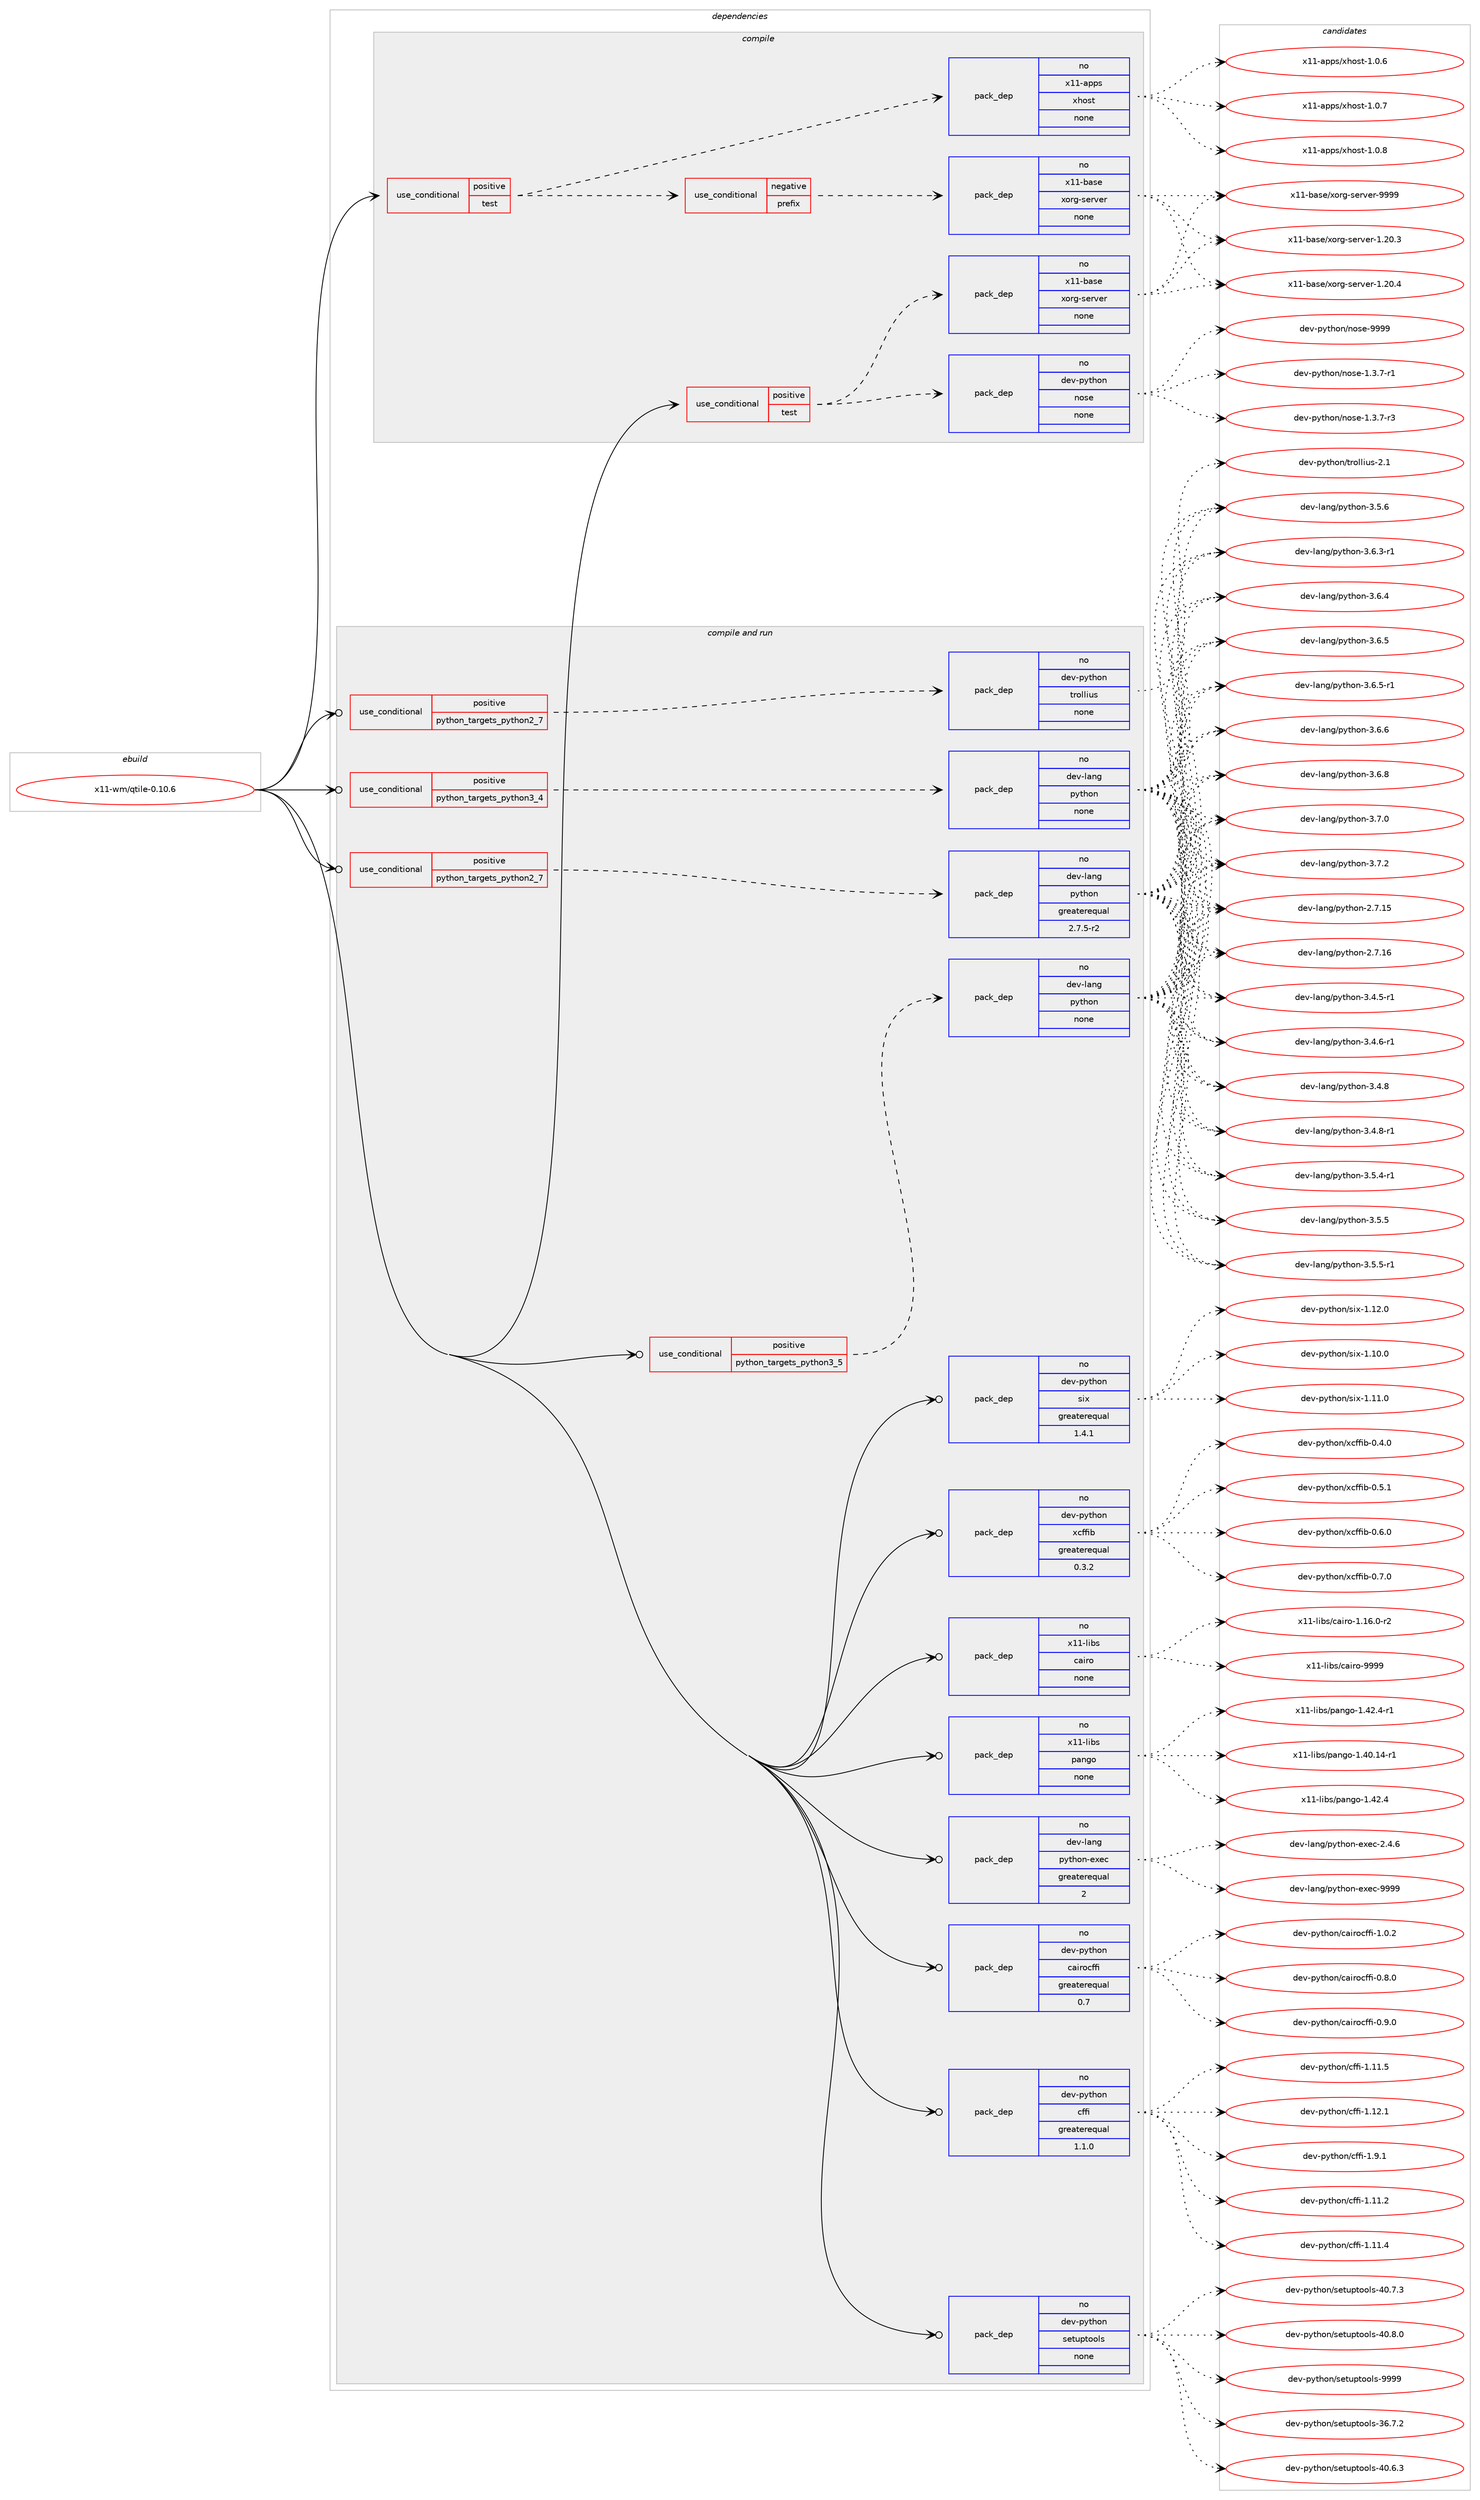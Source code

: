 digraph prolog {

# *************
# Graph options
# *************

newrank=true;
concentrate=true;
compound=true;
graph [rankdir=LR,fontname=Helvetica,fontsize=10,ranksep=1.5];#, ranksep=2.5, nodesep=0.2];
edge  [arrowhead=vee];
node  [fontname=Helvetica,fontsize=10];

# **********
# The ebuild
# **********

subgraph cluster_leftcol {
color=gray;
rank=same;
label=<<i>ebuild</i>>;
id [label="x11-wm/qtile-0.10.6", color=red, width=4, href="../x11-wm/qtile-0.10.6.svg"];
}

# ****************
# The dependencies
# ****************

subgraph cluster_midcol {
color=gray;
label=<<i>dependencies</i>>;
subgraph cluster_compile {
fillcolor="#eeeeee";
style=filled;
label=<<i>compile</i>>;
subgraph cond467514 {
dependency1771499 [label=<<TABLE BORDER="0" CELLBORDER="1" CELLSPACING="0" CELLPADDING="4"><TR><TD ROWSPAN="3" CELLPADDING="10">use_conditional</TD></TR><TR><TD>positive</TD></TR><TR><TD>test</TD></TR></TABLE>>, shape=none, color=red];
subgraph cond467515 {
dependency1771500 [label=<<TABLE BORDER="0" CELLBORDER="1" CELLSPACING="0" CELLPADDING="4"><TR><TD ROWSPAN="3" CELLPADDING="10">use_conditional</TD></TR><TR><TD>negative</TD></TR><TR><TD>prefix</TD></TR></TABLE>>, shape=none, color=red];
subgraph pack1274081 {
dependency1771501 [label=<<TABLE BORDER="0" CELLBORDER="1" CELLSPACING="0" CELLPADDING="4" WIDTH="220"><TR><TD ROWSPAN="6" CELLPADDING="30">pack_dep</TD></TR><TR><TD WIDTH="110">no</TD></TR><TR><TD>x11-base</TD></TR><TR><TD>xorg-server</TD></TR><TR><TD>none</TD></TR><TR><TD></TD></TR></TABLE>>, shape=none, color=blue];
}
dependency1771500:e -> dependency1771501:w [weight=20,style="dashed",arrowhead="vee"];
}
dependency1771499:e -> dependency1771500:w [weight=20,style="dashed",arrowhead="vee"];
subgraph pack1274082 {
dependency1771502 [label=<<TABLE BORDER="0" CELLBORDER="1" CELLSPACING="0" CELLPADDING="4" WIDTH="220"><TR><TD ROWSPAN="6" CELLPADDING="30">pack_dep</TD></TR><TR><TD WIDTH="110">no</TD></TR><TR><TD>x11-apps</TD></TR><TR><TD>xhost</TD></TR><TR><TD>none</TD></TR><TR><TD></TD></TR></TABLE>>, shape=none, color=blue];
}
dependency1771499:e -> dependency1771502:w [weight=20,style="dashed",arrowhead="vee"];
}
id:e -> dependency1771499:w [weight=20,style="solid",arrowhead="vee"];
subgraph cond467516 {
dependency1771503 [label=<<TABLE BORDER="0" CELLBORDER="1" CELLSPACING="0" CELLPADDING="4"><TR><TD ROWSPAN="3" CELLPADDING="10">use_conditional</TD></TR><TR><TD>positive</TD></TR><TR><TD>test</TD></TR></TABLE>>, shape=none, color=red];
subgraph pack1274083 {
dependency1771504 [label=<<TABLE BORDER="0" CELLBORDER="1" CELLSPACING="0" CELLPADDING="4" WIDTH="220"><TR><TD ROWSPAN="6" CELLPADDING="30">pack_dep</TD></TR><TR><TD WIDTH="110">no</TD></TR><TR><TD>dev-python</TD></TR><TR><TD>nose</TD></TR><TR><TD>none</TD></TR><TR><TD></TD></TR></TABLE>>, shape=none, color=blue];
}
dependency1771503:e -> dependency1771504:w [weight=20,style="dashed",arrowhead="vee"];
subgraph pack1274084 {
dependency1771505 [label=<<TABLE BORDER="0" CELLBORDER="1" CELLSPACING="0" CELLPADDING="4" WIDTH="220"><TR><TD ROWSPAN="6" CELLPADDING="30">pack_dep</TD></TR><TR><TD WIDTH="110">no</TD></TR><TR><TD>x11-base</TD></TR><TR><TD>xorg-server</TD></TR><TR><TD>none</TD></TR><TR><TD></TD></TR></TABLE>>, shape=none, color=blue];
}
dependency1771503:e -> dependency1771505:w [weight=20,style="dashed",arrowhead="vee"];
}
id:e -> dependency1771503:w [weight=20,style="solid",arrowhead="vee"];
}
subgraph cluster_compileandrun {
fillcolor="#eeeeee";
style=filled;
label=<<i>compile and run</i>>;
subgraph cond467517 {
dependency1771506 [label=<<TABLE BORDER="0" CELLBORDER="1" CELLSPACING="0" CELLPADDING="4"><TR><TD ROWSPAN="3" CELLPADDING="10">use_conditional</TD></TR><TR><TD>positive</TD></TR><TR><TD>python_targets_python2_7</TD></TR></TABLE>>, shape=none, color=red];
subgraph pack1274085 {
dependency1771507 [label=<<TABLE BORDER="0" CELLBORDER="1" CELLSPACING="0" CELLPADDING="4" WIDTH="220"><TR><TD ROWSPAN="6" CELLPADDING="30">pack_dep</TD></TR><TR><TD WIDTH="110">no</TD></TR><TR><TD>dev-lang</TD></TR><TR><TD>python</TD></TR><TR><TD>greaterequal</TD></TR><TR><TD>2.7.5-r2</TD></TR></TABLE>>, shape=none, color=blue];
}
dependency1771506:e -> dependency1771507:w [weight=20,style="dashed",arrowhead="vee"];
}
id:e -> dependency1771506:w [weight=20,style="solid",arrowhead="odotvee"];
subgraph cond467518 {
dependency1771508 [label=<<TABLE BORDER="0" CELLBORDER="1" CELLSPACING="0" CELLPADDING="4"><TR><TD ROWSPAN="3" CELLPADDING="10">use_conditional</TD></TR><TR><TD>positive</TD></TR><TR><TD>python_targets_python2_7</TD></TR></TABLE>>, shape=none, color=red];
subgraph pack1274086 {
dependency1771509 [label=<<TABLE BORDER="0" CELLBORDER="1" CELLSPACING="0" CELLPADDING="4" WIDTH="220"><TR><TD ROWSPAN="6" CELLPADDING="30">pack_dep</TD></TR><TR><TD WIDTH="110">no</TD></TR><TR><TD>dev-python</TD></TR><TR><TD>trollius</TD></TR><TR><TD>none</TD></TR><TR><TD></TD></TR></TABLE>>, shape=none, color=blue];
}
dependency1771508:e -> dependency1771509:w [weight=20,style="dashed",arrowhead="vee"];
}
id:e -> dependency1771508:w [weight=20,style="solid",arrowhead="odotvee"];
subgraph cond467519 {
dependency1771510 [label=<<TABLE BORDER="0" CELLBORDER="1" CELLSPACING="0" CELLPADDING="4"><TR><TD ROWSPAN="3" CELLPADDING="10">use_conditional</TD></TR><TR><TD>positive</TD></TR><TR><TD>python_targets_python3_4</TD></TR></TABLE>>, shape=none, color=red];
subgraph pack1274087 {
dependency1771511 [label=<<TABLE BORDER="0" CELLBORDER="1" CELLSPACING="0" CELLPADDING="4" WIDTH="220"><TR><TD ROWSPAN="6" CELLPADDING="30">pack_dep</TD></TR><TR><TD WIDTH="110">no</TD></TR><TR><TD>dev-lang</TD></TR><TR><TD>python</TD></TR><TR><TD>none</TD></TR><TR><TD></TD></TR></TABLE>>, shape=none, color=blue];
}
dependency1771510:e -> dependency1771511:w [weight=20,style="dashed",arrowhead="vee"];
}
id:e -> dependency1771510:w [weight=20,style="solid",arrowhead="odotvee"];
subgraph cond467520 {
dependency1771512 [label=<<TABLE BORDER="0" CELLBORDER="1" CELLSPACING="0" CELLPADDING="4"><TR><TD ROWSPAN="3" CELLPADDING="10">use_conditional</TD></TR><TR><TD>positive</TD></TR><TR><TD>python_targets_python3_5</TD></TR></TABLE>>, shape=none, color=red];
subgraph pack1274088 {
dependency1771513 [label=<<TABLE BORDER="0" CELLBORDER="1" CELLSPACING="0" CELLPADDING="4" WIDTH="220"><TR><TD ROWSPAN="6" CELLPADDING="30">pack_dep</TD></TR><TR><TD WIDTH="110">no</TD></TR><TR><TD>dev-lang</TD></TR><TR><TD>python</TD></TR><TR><TD>none</TD></TR><TR><TD></TD></TR></TABLE>>, shape=none, color=blue];
}
dependency1771512:e -> dependency1771513:w [weight=20,style="dashed",arrowhead="vee"];
}
id:e -> dependency1771512:w [weight=20,style="solid",arrowhead="odotvee"];
subgraph pack1274089 {
dependency1771514 [label=<<TABLE BORDER="0" CELLBORDER="1" CELLSPACING="0" CELLPADDING="4" WIDTH="220"><TR><TD ROWSPAN="6" CELLPADDING="30">pack_dep</TD></TR><TR><TD WIDTH="110">no</TD></TR><TR><TD>dev-lang</TD></TR><TR><TD>python-exec</TD></TR><TR><TD>greaterequal</TD></TR><TR><TD>2</TD></TR></TABLE>>, shape=none, color=blue];
}
id:e -> dependency1771514:w [weight=20,style="solid",arrowhead="odotvee"];
subgraph pack1274090 {
dependency1771515 [label=<<TABLE BORDER="0" CELLBORDER="1" CELLSPACING="0" CELLPADDING="4" WIDTH="220"><TR><TD ROWSPAN="6" CELLPADDING="30">pack_dep</TD></TR><TR><TD WIDTH="110">no</TD></TR><TR><TD>dev-python</TD></TR><TR><TD>cairocffi</TD></TR><TR><TD>greaterequal</TD></TR><TR><TD>0.7</TD></TR></TABLE>>, shape=none, color=blue];
}
id:e -> dependency1771515:w [weight=20,style="solid",arrowhead="odotvee"];
subgraph pack1274091 {
dependency1771516 [label=<<TABLE BORDER="0" CELLBORDER="1" CELLSPACING="0" CELLPADDING="4" WIDTH="220"><TR><TD ROWSPAN="6" CELLPADDING="30">pack_dep</TD></TR><TR><TD WIDTH="110">no</TD></TR><TR><TD>dev-python</TD></TR><TR><TD>cffi</TD></TR><TR><TD>greaterequal</TD></TR><TR><TD>1.1.0</TD></TR></TABLE>>, shape=none, color=blue];
}
id:e -> dependency1771516:w [weight=20,style="solid",arrowhead="odotvee"];
subgraph pack1274092 {
dependency1771517 [label=<<TABLE BORDER="0" CELLBORDER="1" CELLSPACING="0" CELLPADDING="4" WIDTH="220"><TR><TD ROWSPAN="6" CELLPADDING="30">pack_dep</TD></TR><TR><TD WIDTH="110">no</TD></TR><TR><TD>dev-python</TD></TR><TR><TD>setuptools</TD></TR><TR><TD>none</TD></TR><TR><TD></TD></TR></TABLE>>, shape=none, color=blue];
}
id:e -> dependency1771517:w [weight=20,style="solid",arrowhead="odotvee"];
subgraph pack1274093 {
dependency1771518 [label=<<TABLE BORDER="0" CELLBORDER="1" CELLSPACING="0" CELLPADDING="4" WIDTH="220"><TR><TD ROWSPAN="6" CELLPADDING="30">pack_dep</TD></TR><TR><TD WIDTH="110">no</TD></TR><TR><TD>dev-python</TD></TR><TR><TD>six</TD></TR><TR><TD>greaterequal</TD></TR><TR><TD>1.4.1</TD></TR></TABLE>>, shape=none, color=blue];
}
id:e -> dependency1771518:w [weight=20,style="solid",arrowhead="odotvee"];
subgraph pack1274094 {
dependency1771519 [label=<<TABLE BORDER="0" CELLBORDER="1" CELLSPACING="0" CELLPADDING="4" WIDTH="220"><TR><TD ROWSPAN="6" CELLPADDING="30">pack_dep</TD></TR><TR><TD WIDTH="110">no</TD></TR><TR><TD>dev-python</TD></TR><TR><TD>xcffib</TD></TR><TR><TD>greaterequal</TD></TR><TR><TD>0.3.2</TD></TR></TABLE>>, shape=none, color=blue];
}
id:e -> dependency1771519:w [weight=20,style="solid",arrowhead="odotvee"];
subgraph pack1274095 {
dependency1771520 [label=<<TABLE BORDER="0" CELLBORDER="1" CELLSPACING="0" CELLPADDING="4" WIDTH="220"><TR><TD ROWSPAN="6" CELLPADDING="30">pack_dep</TD></TR><TR><TD WIDTH="110">no</TD></TR><TR><TD>x11-libs</TD></TR><TR><TD>cairo</TD></TR><TR><TD>none</TD></TR><TR><TD></TD></TR></TABLE>>, shape=none, color=blue];
}
id:e -> dependency1771520:w [weight=20,style="solid",arrowhead="odotvee"];
subgraph pack1274096 {
dependency1771521 [label=<<TABLE BORDER="0" CELLBORDER="1" CELLSPACING="0" CELLPADDING="4" WIDTH="220"><TR><TD ROWSPAN="6" CELLPADDING="30">pack_dep</TD></TR><TR><TD WIDTH="110">no</TD></TR><TR><TD>x11-libs</TD></TR><TR><TD>pango</TD></TR><TR><TD>none</TD></TR><TR><TD></TD></TR></TABLE>>, shape=none, color=blue];
}
id:e -> dependency1771521:w [weight=20,style="solid",arrowhead="odotvee"];
}
subgraph cluster_run {
fillcolor="#eeeeee";
style=filled;
label=<<i>run</i>>;
}
}

# **************
# The candidates
# **************

subgraph cluster_choices {
rank=same;
color=gray;
label=<<i>candidates</i>>;

subgraph choice1274081 {
color=black;
nodesep=1;
choice1204949459897115101471201111141034511510111411810111445494650484651 [label="x11-base/xorg-server-1.20.3", color=red, width=4,href="../x11-base/xorg-server-1.20.3.svg"];
choice1204949459897115101471201111141034511510111411810111445494650484652 [label="x11-base/xorg-server-1.20.4", color=red, width=4,href="../x11-base/xorg-server-1.20.4.svg"];
choice120494945989711510147120111114103451151011141181011144557575757 [label="x11-base/xorg-server-9999", color=red, width=4,href="../x11-base/xorg-server-9999.svg"];
dependency1771501:e -> choice1204949459897115101471201111141034511510111411810111445494650484651:w [style=dotted,weight="100"];
dependency1771501:e -> choice1204949459897115101471201111141034511510111411810111445494650484652:w [style=dotted,weight="100"];
dependency1771501:e -> choice120494945989711510147120111114103451151011141181011144557575757:w [style=dotted,weight="100"];
}
subgraph choice1274082 {
color=black;
nodesep=1;
choice1204949459711211211547120104111115116454946484654 [label="x11-apps/xhost-1.0.6", color=red, width=4,href="../x11-apps/xhost-1.0.6.svg"];
choice1204949459711211211547120104111115116454946484655 [label="x11-apps/xhost-1.0.7", color=red, width=4,href="../x11-apps/xhost-1.0.7.svg"];
choice1204949459711211211547120104111115116454946484656 [label="x11-apps/xhost-1.0.8", color=red, width=4,href="../x11-apps/xhost-1.0.8.svg"];
dependency1771502:e -> choice1204949459711211211547120104111115116454946484654:w [style=dotted,weight="100"];
dependency1771502:e -> choice1204949459711211211547120104111115116454946484655:w [style=dotted,weight="100"];
dependency1771502:e -> choice1204949459711211211547120104111115116454946484656:w [style=dotted,weight="100"];
}
subgraph choice1274083 {
color=black;
nodesep=1;
choice10010111845112121116104111110471101111151014549465146554511449 [label="dev-python/nose-1.3.7-r1", color=red, width=4,href="../dev-python/nose-1.3.7-r1.svg"];
choice10010111845112121116104111110471101111151014549465146554511451 [label="dev-python/nose-1.3.7-r3", color=red, width=4,href="../dev-python/nose-1.3.7-r3.svg"];
choice10010111845112121116104111110471101111151014557575757 [label="dev-python/nose-9999", color=red, width=4,href="../dev-python/nose-9999.svg"];
dependency1771504:e -> choice10010111845112121116104111110471101111151014549465146554511449:w [style=dotted,weight="100"];
dependency1771504:e -> choice10010111845112121116104111110471101111151014549465146554511451:w [style=dotted,weight="100"];
dependency1771504:e -> choice10010111845112121116104111110471101111151014557575757:w [style=dotted,weight="100"];
}
subgraph choice1274084 {
color=black;
nodesep=1;
choice1204949459897115101471201111141034511510111411810111445494650484651 [label="x11-base/xorg-server-1.20.3", color=red, width=4,href="../x11-base/xorg-server-1.20.3.svg"];
choice1204949459897115101471201111141034511510111411810111445494650484652 [label="x11-base/xorg-server-1.20.4", color=red, width=4,href="../x11-base/xorg-server-1.20.4.svg"];
choice120494945989711510147120111114103451151011141181011144557575757 [label="x11-base/xorg-server-9999", color=red, width=4,href="../x11-base/xorg-server-9999.svg"];
dependency1771505:e -> choice1204949459897115101471201111141034511510111411810111445494650484651:w [style=dotted,weight="100"];
dependency1771505:e -> choice1204949459897115101471201111141034511510111411810111445494650484652:w [style=dotted,weight="100"];
dependency1771505:e -> choice120494945989711510147120111114103451151011141181011144557575757:w [style=dotted,weight="100"];
}
subgraph choice1274085 {
color=black;
nodesep=1;
choice10010111845108971101034711212111610411111045504655464953 [label="dev-lang/python-2.7.15", color=red, width=4,href="../dev-lang/python-2.7.15.svg"];
choice10010111845108971101034711212111610411111045504655464954 [label="dev-lang/python-2.7.16", color=red, width=4,href="../dev-lang/python-2.7.16.svg"];
choice1001011184510897110103471121211161041111104551465246534511449 [label="dev-lang/python-3.4.5-r1", color=red, width=4,href="../dev-lang/python-3.4.5-r1.svg"];
choice1001011184510897110103471121211161041111104551465246544511449 [label="dev-lang/python-3.4.6-r1", color=red, width=4,href="../dev-lang/python-3.4.6-r1.svg"];
choice100101118451089711010347112121116104111110455146524656 [label="dev-lang/python-3.4.8", color=red, width=4,href="../dev-lang/python-3.4.8.svg"];
choice1001011184510897110103471121211161041111104551465246564511449 [label="dev-lang/python-3.4.8-r1", color=red, width=4,href="../dev-lang/python-3.4.8-r1.svg"];
choice1001011184510897110103471121211161041111104551465346524511449 [label="dev-lang/python-3.5.4-r1", color=red, width=4,href="../dev-lang/python-3.5.4-r1.svg"];
choice100101118451089711010347112121116104111110455146534653 [label="dev-lang/python-3.5.5", color=red, width=4,href="../dev-lang/python-3.5.5.svg"];
choice1001011184510897110103471121211161041111104551465346534511449 [label="dev-lang/python-3.5.5-r1", color=red, width=4,href="../dev-lang/python-3.5.5-r1.svg"];
choice100101118451089711010347112121116104111110455146534654 [label="dev-lang/python-3.5.6", color=red, width=4,href="../dev-lang/python-3.5.6.svg"];
choice1001011184510897110103471121211161041111104551465446514511449 [label="dev-lang/python-3.6.3-r1", color=red, width=4,href="../dev-lang/python-3.6.3-r1.svg"];
choice100101118451089711010347112121116104111110455146544652 [label="dev-lang/python-3.6.4", color=red, width=4,href="../dev-lang/python-3.6.4.svg"];
choice100101118451089711010347112121116104111110455146544653 [label="dev-lang/python-3.6.5", color=red, width=4,href="../dev-lang/python-3.6.5.svg"];
choice1001011184510897110103471121211161041111104551465446534511449 [label="dev-lang/python-3.6.5-r1", color=red, width=4,href="../dev-lang/python-3.6.5-r1.svg"];
choice100101118451089711010347112121116104111110455146544654 [label="dev-lang/python-3.6.6", color=red, width=4,href="../dev-lang/python-3.6.6.svg"];
choice100101118451089711010347112121116104111110455146544656 [label="dev-lang/python-3.6.8", color=red, width=4,href="../dev-lang/python-3.6.8.svg"];
choice100101118451089711010347112121116104111110455146554648 [label="dev-lang/python-3.7.0", color=red, width=4,href="../dev-lang/python-3.7.0.svg"];
choice100101118451089711010347112121116104111110455146554650 [label="dev-lang/python-3.7.2", color=red, width=4,href="../dev-lang/python-3.7.2.svg"];
dependency1771507:e -> choice10010111845108971101034711212111610411111045504655464953:w [style=dotted,weight="100"];
dependency1771507:e -> choice10010111845108971101034711212111610411111045504655464954:w [style=dotted,weight="100"];
dependency1771507:e -> choice1001011184510897110103471121211161041111104551465246534511449:w [style=dotted,weight="100"];
dependency1771507:e -> choice1001011184510897110103471121211161041111104551465246544511449:w [style=dotted,weight="100"];
dependency1771507:e -> choice100101118451089711010347112121116104111110455146524656:w [style=dotted,weight="100"];
dependency1771507:e -> choice1001011184510897110103471121211161041111104551465246564511449:w [style=dotted,weight="100"];
dependency1771507:e -> choice1001011184510897110103471121211161041111104551465346524511449:w [style=dotted,weight="100"];
dependency1771507:e -> choice100101118451089711010347112121116104111110455146534653:w [style=dotted,weight="100"];
dependency1771507:e -> choice1001011184510897110103471121211161041111104551465346534511449:w [style=dotted,weight="100"];
dependency1771507:e -> choice100101118451089711010347112121116104111110455146534654:w [style=dotted,weight="100"];
dependency1771507:e -> choice1001011184510897110103471121211161041111104551465446514511449:w [style=dotted,weight="100"];
dependency1771507:e -> choice100101118451089711010347112121116104111110455146544652:w [style=dotted,weight="100"];
dependency1771507:e -> choice100101118451089711010347112121116104111110455146544653:w [style=dotted,weight="100"];
dependency1771507:e -> choice1001011184510897110103471121211161041111104551465446534511449:w [style=dotted,weight="100"];
dependency1771507:e -> choice100101118451089711010347112121116104111110455146544654:w [style=dotted,weight="100"];
dependency1771507:e -> choice100101118451089711010347112121116104111110455146544656:w [style=dotted,weight="100"];
dependency1771507:e -> choice100101118451089711010347112121116104111110455146554648:w [style=dotted,weight="100"];
dependency1771507:e -> choice100101118451089711010347112121116104111110455146554650:w [style=dotted,weight="100"];
}
subgraph choice1274086 {
color=black;
nodesep=1;
choice100101118451121211161041111104711611411110810810511711545504649 [label="dev-python/trollius-2.1", color=red, width=4,href="../dev-python/trollius-2.1.svg"];
dependency1771509:e -> choice100101118451121211161041111104711611411110810810511711545504649:w [style=dotted,weight="100"];
}
subgraph choice1274087 {
color=black;
nodesep=1;
choice10010111845108971101034711212111610411111045504655464953 [label="dev-lang/python-2.7.15", color=red, width=4,href="../dev-lang/python-2.7.15.svg"];
choice10010111845108971101034711212111610411111045504655464954 [label="dev-lang/python-2.7.16", color=red, width=4,href="../dev-lang/python-2.7.16.svg"];
choice1001011184510897110103471121211161041111104551465246534511449 [label="dev-lang/python-3.4.5-r1", color=red, width=4,href="../dev-lang/python-3.4.5-r1.svg"];
choice1001011184510897110103471121211161041111104551465246544511449 [label="dev-lang/python-3.4.6-r1", color=red, width=4,href="../dev-lang/python-3.4.6-r1.svg"];
choice100101118451089711010347112121116104111110455146524656 [label="dev-lang/python-3.4.8", color=red, width=4,href="../dev-lang/python-3.4.8.svg"];
choice1001011184510897110103471121211161041111104551465246564511449 [label="dev-lang/python-3.4.8-r1", color=red, width=4,href="../dev-lang/python-3.4.8-r1.svg"];
choice1001011184510897110103471121211161041111104551465346524511449 [label="dev-lang/python-3.5.4-r1", color=red, width=4,href="../dev-lang/python-3.5.4-r1.svg"];
choice100101118451089711010347112121116104111110455146534653 [label="dev-lang/python-3.5.5", color=red, width=4,href="../dev-lang/python-3.5.5.svg"];
choice1001011184510897110103471121211161041111104551465346534511449 [label="dev-lang/python-3.5.5-r1", color=red, width=4,href="../dev-lang/python-3.5.5-r1.svg"];
choice100101118451089711010347112121116104111110455146534654 [label="dev-lang/python-3.5.6", color=red, width=4,href="../dev-lang/python-3.5.6.svg"];
choice1001011184510897110103471121211161041111104551465446514511449 [label="dev-lang/python-3.6.3-r1", color=red, width=4,href="../dev-lang/python-3.6.3-r1.svg"];
choice100101118451089711010347112121116104111110455146544652 [label="dev-lang/python-3.6.4", color=red, width=4,href="../dev-lang/python-3.6.4.svg"];
choice100101118451089711010347112121116104111110455146544653 [label="dev-lang/python-3.6.5", color=red, width=4,href="../dev-lang/python-3.6.5.svg"];
choice1001011184510897110103471121211161041111104551465446534511449 [label="dev-lang/python-3.6.5-r1", color=red, width=4,href="../dev-lang/python-3.6.5-r1.svg"];
choice100101118451089711010347112121116104111110455146544654 [label="dev-lang/python-3.6.6", color=red, width=4,href="../dev-lang/python-3.6.6.svg"];
choice100101118451089711010347112121116104111110455146544656 [label="dev-lang/python-3.6.8", color=red, width=4,href="../dev-lang/python-3.6.8.svg"];
choice100101118451089711010347112121116104111110455146554648 [label="dev-lang/python-3.7.0", color=red, width=4,href="../dev-lang/python-3.7.0.svg"];
choice100101118451089711010347112121116104111110455146554650 [label="dev-lang/python-3.7.2", color=red, width=4,href="../dev-lang/python-3.7.2.svg"];
dependency1771511:e -> choice10010111845108971101034711212111610411111045504655464953:w [style=dotted,weight="100"];
dependency1771511:e -> choice10010111845108971101034711212111610411111045504655464954:w [style=dotted,weight="100"];
dependency1771511:e -> choice1001011184510897110103471121211161041111104551465246534511449:w [style=dotted,weight="100"];
dependency1771511:e -> choice1001011184510897110103471121211161041111104551465246544511449:w [style=dotted,weight="100"];
dependency1771511:e -> choice100101118451089711010347112121116104111110455146524656:w [style=dotted,weight="100"];
dependency1771511:e -> choice1001011184510897110103471121211161041111104551465246564511449:w [style=dotted,weight="100"];
dependency1771511:e -> choice1001011184510897110103471121211161041111104551465346524511449:w [style=dotted,weight="100"];
dependency1771511:e -> choice100101118451089711010347112121116104111110455146534653:w [style=dotted,weight="100"];
dependency1771511:e -> choice1001011184510897110103471121211161041111104551465346534511449:w [style=dotted,weight="100"];
dependency1771511:e -> choice100101118451089711010347112121116104111110455146534654:w [style=dotted,weight="100"];
dependency1771511:e -> choice1001011184510897110103471121211161041111104551465446514511449:w [style=dotted,weight="100"];
dependency1771511:e -> choice100101118451089711010347112121116104111110455146544652:w [style=dotted,weight="100"];
dependency1771511:e -> choice100101118451089711010347112121116104111110455146544653:w [style=dotted,weight="100"];
dependency1771511:e -> choice1001011184510897110103471121211161041111104551465446534511449:w [style=dotted,weight="100"];
dependency1771511:e -> choice100101118451089711010347112121116104111110455146544654:w [style=dotted,weight="100"];
dependency1771511:e -> choice100101118451089711010347112121116104111110455146544656:w [style=dotted,weight="100"];
dependency1771511:e -> choice100101118451089711010347112121116104111110455146554648:w [style=dotted,weight="100"];
dependency1771511:e -> choice100101118451089711010347112121116104111110455146554650:w [style=dotted,weight="100"];
}
subgraph choice1274088 {
color=black;
nodesep=1;
choice10010111845108971101034711212111610411111045504655464953 [label="dev-lang/python-2.7.15", color=red, width=4,href="../dev-lang/python-2.7.15.svg"];
choice10010111845108971101034711212111610411111045504655464954 [label="dev-lang/python-2.7.16", color=red, width=4,href="../dev-lang/python-2.7.16.svg"];
choice1001011184510897110103471121211161041111104551465246534511449 [label="dev-lang/python-3.4.5-r1", color=red, width=4,href="../dev-lang/python-3.4.5-r1.svg"];
choice1001011184510897110103471121211161041111104551465246544511449 [label="dev-lang/python-3.4.6-r1", color=red, width=4,href="../dev-lang/python-3.4.6-r1.svg"];
choice100101118451089711010347112121116104111110455146524656 [label="dev-lang/python-3.4.8", color=red, width=4,href="../dev-lang/python-3.4.8.svg"];
choice1001011184510897110103471121211161041111104551465246564511449 [label="dev-lang/python-3.4.8-r1", color=red, width=4,href="../dev-lang/python-3.4.8-r1.svg"];
choice1001011184510897110103471121211161041111104551465346524511449 [label="dev-lang/python-3.5.4-r1", color=red, width=4,href="../dev-lang/python-3.5.4-r1.svg"];
choice100101118451089711010347112121116104111110455146534653 [label="dev-lang/python-3.5.5", color=red, width=4,href="../dev-lang/python-3.5.5.svg"];
choice1001011184510897110103471121211161041111104551465346534511449 [label="dev-lang/python-3.5.5-r1", color=red, width=4,href="../dev-lang/python-3.5.5-r1.svg"];
choice100101118451089711010347112121116104111110455146534654 [label="dev-lang/python-3.5.6", color=red, width=4,href="../dev-lang/python-3.5.6.svg"];
choice1001011184510897110103471121211161041111104551465446514511449 [label="dev-lang/python-3.6.3-r1", color=red, width=4,href="../dev-lang/python-3.6.3-r1.svg"];
choice100101118451089711010347112121116104111110455146544652 [label="dev-lang/python-3.6.4", color=red, width=4,href="../dev-lang/python-3.6.4.svg"];
choice100101118451089711010347112121116104111110455146544653 [label="dev-lang/python-3.6.5", color=red, width=4,href="../dev-lang/python-3.6.5.svg"];
choice1001011184510897110103471121211161041111104551465446534511449 [label="dev-lang/python-3.6.5-r1", color=red, width=4,href="../dev-lang/python-3.6.5-r1.svg"];
choice100101118451089711010347112121116104111110455146544654 [label="dev-lang/python-3.6.6", color=red, width=4,href="../dev-lang/python-3.6.6.svg"];
choice100101118451089711010347112121116104111110455146544656 [label="dev-lang/python-3.6.8", color=red, width=4,href="../dev-lang/python-3.6.8.svg"];
choice100101118451089711010347112121116104111110455146554648 [label="dev-lang/python-3.7.0", color=red, width=4,href="../dev-lang/python-3.7.0.svg"];
choice100101118451089711010347112121116104111110455146554650 [label="dev-lang/python-3.7.2", color=red, width=4,href="../dev-lang/python-3.7.2.svg"];
dependency1771513:e -> choice10010111845108971101034711212111610411111045504655464953:w [style=dotted,weight="100"];
dependency1771513:e -> choice10010111845108971101034711212111610411111045504655464954:w [style=dotted,weight="100"];
dependency1771513:e -> choice1001011184510897110103471121211161041111104551465246534511449:w [style=dotted,weight="100"];
dependency1771513:e -> choice1001011184510897110103471121211161041111104551465246544511449:w [style=dotted,weight="100"];
dependency1771513:e -> choice100101118451089711010347112121116104111110455146524656:w [style=dotted,weight="100"];
dependency1771513:e -> choice1001011184510897110103471121211161041111104551465246564511449:w [style=dotted,weight="100"];
dependency1771513:e -> choice1001011184510897110103471121211161041111104551465346524511449:w [style=dotted,weight="100"];
dependency1771513:e -> choice100101118451089711010347112121116104111110455146534653:w [style=dotted,weight="100"];
dependency1771513:e -> choice1001011184510897110103471121211161041111104551465346534511449:w [style=dotted,weight="100"];
dependency1771513:e -> choice100101118451089711010347112121116104111110455146534654:w [style=dotted,weight="100"];
dependency1771513:e -> choice1001011184510897110103471121211161041111104551465446514511449:w [style=dotted,weight="100"];
dependency1771513:e -> choice100101118451089711010347112121116104111110455146544652:w [style=dotted,weight="100"];
dependency1771513:e -> choice100101118451089711010347112121116104111110455146544653:w [style=dotted,weight="100"];
dependency1771513:e -> choice1001011184510897110103471121211161041111104551465446534511449:w [style=dotted,weight="100"];
dependency1771513:e -> choice100101118451089711010347112121116104111110455146544654:w [style=dotted,weight="100"];
dependency1771513:e -> choice100101118451089711010347112121116104111110455146544656:w [style=dotted,weight="100"];
dependency1771513:e -> choice100101118451089711010347112121116104111110455146554648:w [style=dotted,weight="100"];
dependency1771513:e -> choice100101118451089711010347112121116104111110455146554650:w [style=dotted,weight="100"];
}
subgraph choice1274089 {
color=black;
nodesep=1;
choice1001011184510897110103471121211161041111104510112010199455046524654 [label="dev-lang/python-exec-2.4.6", color=red, width=4,href="../dev-lang/python-exec-2.4.6.svg"];
choice10010111845108971101034711212111610411111045101120101994557575757 [label="dev-lang/python-exec-9999", color=red, width=4,href="../dev-lang/python-exec-9999.svg"];
dependency1771514:e -> choice1001011184510897110103471121211161041111104510112010199455046524654:w [style=dotted,weight="100"];
dependency1771514:e -> choice10010111845108971101034711212111610411111045101120101994557575757:w [style=dotted,weight="100"];
}
subgraph choice1274090 {
color=black;
nodesep=1;
choice1001011184511212111610411111047999710511411199102102105454846564648 [label="dev-python/cairocffi-0.8.0", color=red, width=4,href="../dev-python/cairocffi-0.8.0.svg"];
choice1001011184511212111610411111047999710511411199102102105454846574648 [label="dev-python/cairocffi-0.9.0", color=red, width=4,href="../dev-python/cairocffi-0.9.0.svg"];
choice1001011184511212111610411111047999710511411199102102105454946484650 [label="dev-python/cairocffi-1.0.2", color=red, width=4,href="../dev-python/cairocffi-1.0.2.svg"];
dependency1771515:e -> choice1001011184511212111610411111047999710511411199102102105454846564648:w [style=dotted,weight="100"];
dependency1771515:e -> choice1001011184511212111610411111047999710511411199102102105454846574648:w [style=dotted,weight="100"];
dependency1771515:e -> choice1001011184511212111610411111047999710511411199102102105454946484650:w [style=dotted,weight="100"];
}
subgraph choice1274091 {
color=black;
nodesep=1;
choice10010111845112121116104111110479910210210545494649494650 [label="dev-python/cffi-1.11.2", color=red, width=4,href="../dev-python/cffi-1.11.2.svg"];
choice10010111845112121116104111110479910210210545494649494652 [label="dev-python/cffi-1.11.4", color=red, width=4,href="../dev-python/cffi-1.11.4.svg"];
choice10010111845112121116104111110479910210210545494649494653 [label="dev-python/cffi-1.11.5", color=red, width=4,href="../dev-python/cffi-1.11.5.svg"];
choice10010111845112121116104111110479910210210545494649504649 [label="dev-python/cffi-1.12.1", color=red, width=4,href="../dev-python/cffi-1.12.1.svg"];
choice100101118451121211161041111104799102102105454946574649 [label="dev-python/cffi-1.9.1", color=red, width=4,href="../dev-python/cffi-1.9.1.svg"];
dependency1771516:e -> choice10010111845112121116104111110479910210210545494649494650:w [style=dotted,weight="100"];
dependency1771516:e -> choice10010111845112121116104111110479910210210545494649494652:w [style=dotted,weight="100"];
dependency1771516:e -> choice10010111845112121116104111110479910210210545494649494653:w [style=dotted,weight="100"];
dependency1771516:e -> choice10010111845112121116104111110479910210210545494649504649:w [style=dotted,weight="100"];
dependency1771516:e -> choice100101118451121211161041111104799102102105454946574649:w [style=dotted,weight="100"];
}
subgraph choice1274092 {
color=black;
nodesep=1;
choice100101118451121211161041111104711510111611711211611111110811545515446554650 [label="dev-python/setuptools-36.7.2", color=red, width=4,href="../dev-python/setuptools-36.7.2.svg"];
choice100101118451121211161041111104711510111611711211611111110811545524846544651 [label="dev-python/setuptools-40.6.3", color=red, width=4,href="../dev-python/setuptools-40.6.3.svg"];
choice100101118451121211161041111104711510111611711211611111110811545524846554651 [label="dev-python/setuptools-40.7.3", color=red, width=4,href="../dev-python/setuptools-40.7.3.svg"];
choice100101118451121211161041111104711510111611711211611111110811545524846564648 [label="dev-python/setuptools-40.8.0", color=red, width=4,href="../dev-python/setuptools-40.8.0.svg"];
choice10010111845112121116104111110471151011161171121161111111081154557575757 [label="dev-python/setuptools-9999", color=red, width=4,href="../dev-python/setuptools-9999.svg"];
dependency1771517:e -> choice100101118451121211161041111104711510111611711211611111110811545515446554650:w [style=dotted,weight="100"];
dependency1771517:e -> choice100101118451121211161041111104711510111611711211611111110811545524846544651:w [style=dotted,weight="100"];
dependency1771517:e -> choice100101118451121211161041111104711510111611711211611111110811545524846554651:w [style=dotted,weight="100"];
dependency1771517:e -> choice100101118451121211161041111104711510111611711211611111110811545524846564648:w [style=dotted,weight="100"];
dependency1771517:e -> choice10010111845112121116104111110471151011161171121161111111081154557575757:w [style=dotted,weight="100"];
}
subgraph choice1274093 {
color=black;
nodesep=1;
choice100101118451121211161041111104711510512045494649484648 [label="dev-python/six-1.10.0", color=red, width=4,href="../dev-python/six-1.10.0.svg"];
choice100101118451121211161041111104711510512045494649494648 [label="dev-python/six-1.11.0", color=red, width=4,href="../dev-python/six-1.11.0.svg"];
choice100101118451121211161041111104711510512045494649504648 [label="dev-python/six-1.12.0", color=red, width=4,href="../dev-python/six-1.12.0.svg"];
dependency1771518:e -> choice100101118451121211161041111104711510512045494649484648:w [style=dotted,weight="100"];
dependency1771518:e -> choice100101118451121211161041111104711510512045494649494648:w [style=dotted,weight="100"];
dependency1771518:e -> choice100101118451121211161041111104711510512045494649504648:w [style=dotted,weight="100"];
}
subgraph choice1274094 {
color=black;
nodesep=1;
choice10010111845112121116104111110471209910210210598454846524648 [label="dev-python/xcffib-0.4.0", color=red, width=4,href="../dev-python/xcffib-0.4.0.svg"];
choice10010111845112121116104111110471209910210210598454846534649 [label="dev-python/xcffib-0.5.1", color=red, width=4,href="../dev-python/xcffib-0.5.1.svg"];
choice10010111845112121116104111110471209910210210598454846544648 [label="dev-python/xcffib-0.6.0", color=red, width=4,href="../dev-python/xcffib-0.6.0.svg"];
choice10010111845112121116104111110471209910210210598454846554648 [label="dev-python/xcffib-0.7.0", color=red, width=4,href="../dev-python/xcffib-0.7.0.svg"];
dependency1771519:e -> choice10010111845112121116104111110471209910210210598454846524648:w [style=dotted,weight="100"];
dependency1771519:e -> choice10010111845112121116104111110471209910210210598454846534649:w [style=dotted,weight="100"];
dependency1771519:e -> choice10010111845112121116104111110471209910210210598454846544648:w [style=dotted,weight="100"];
dependency1771519:e -> choice10010111845112121116104111110471209910210210598454846554648:w [style=dotted,weight="100"];
}
subgraph choice1274095 {
color=black;
nodesep=1;
choice12049494510810598115479997105114111454946495446484511450 [label="x11-libs/cairo-1.16.0-r2", color=red, width=4,href="../x11-libs/cairo-1.16.0-r2.svg"];
choice120494945108105981154799971051141114557575757 [label="x11-libs/cairo-9999", color=red, width=4,href="../x11-libs/cairo-9999.svg"];
dependency1771520:e -> choice12049494510810598115479997105114111454946495446484511450:w [style=dotted,weight="100"];
dependency1771520:e -> choice120494945108105981154799971051141114557575757:w [style=dotted,weight="100"];
}
subgraph choice1274096 {
color=black;
nodesep=1;
choice12049494510810598115471129711010311145494652484649524511449 [label="x11-libs/pango-1.40.14-r1", color=red, width=4,href="../x11-libs/pango-1.40.14-r1.svg"];
choice12049494510810598115471129711010311145494652504652 [label="x11-libs/pango-1.42.4", color=red, width=4,href="../x11-libs/pango-1.42.4.svg"];
choice120494945108105981154711297110103111454946525046524511449 [label="x11-libs/pango-1.42.4-r1", color=red, width=4,href="../x11-libs/pango-1.42.4-r1.svg"];
dependency1771521:e -> choice12049494510810598115471129711010311145494652484649524511449:w [style=dotted,weight="100"];
dependency1771521:e -> choice12049494510810598115471129711010311145494652504652:w [style=dotted,weight="100"];
dependency1771521:e -> choice120494945108105981154711297110103111454946525046524511449:w [style=dotted,weight="100"];
}
}

}
